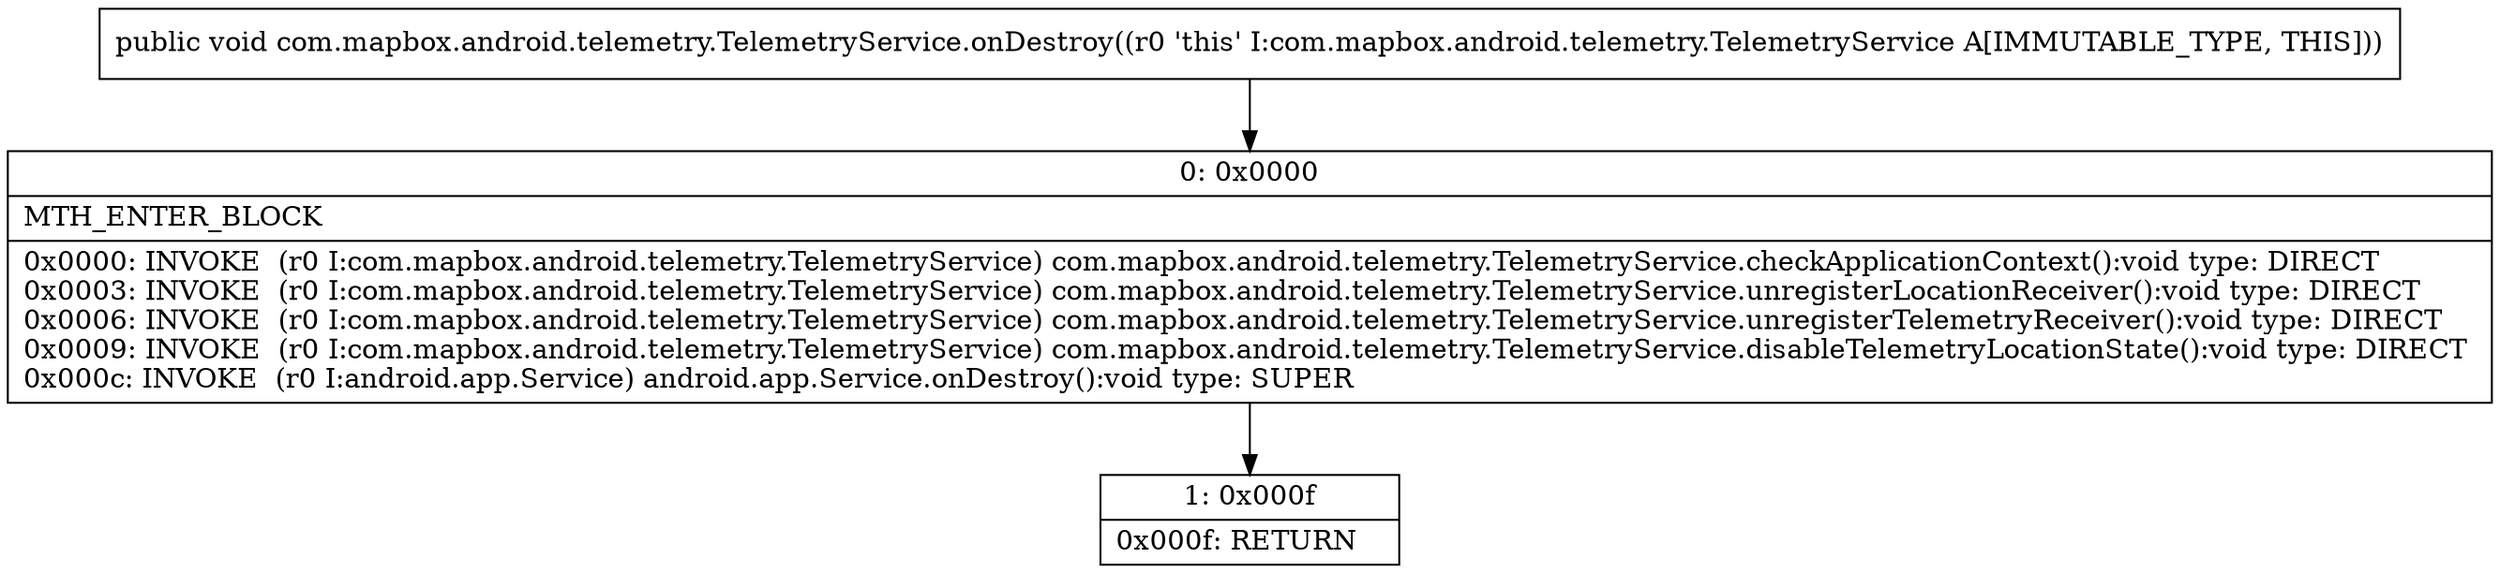 digraph "CFG forcom.mapbox.android.telemetry.TelemetryService.onDestroy()V" {
Node_0 [shape=record,label="{0\:\ 0x0000|MTH_ENTER_BLOCK\l|0x0000: INVOKE  (r0 I:com.mapbox.android.telemetry.TelemetryService) com.mapbox.android.telemetry.TelemetryService.checkApplicationContext():void type: DIRECT \l0x0003: INVOKE  (r0 I:com.mapbox.android.telemetry.TelemetryService) com.mapbox.android.telemetry.TelemetryService.unregisterLocationReceiver():void type: DIRECT \l0x0006: INVOKE  (r0 I:com.mapbox.android.telemetry.TelemetryService) com.mapbox.android.telemetry.TelemetryService.unregisterTelemetryReceiver():void type: DIRECT \l0x0009: INVOKE  (r0 I:com.mapbox.android.telemetry.TelemetryService) com.mapbox.android.telemetry.TelemetryService.disableTelemetryLocationState():void type: DIRECT \l0x000c: INVOKE  (r0 I:android.app.Service) android.app.Service.onDestroy():void type: SUPER \l}"];
Node_1 [shape=record,label="{1\:\ 0x000f|0x000f: RETURN   \l}"];
MethodNode[shape=record,label="{public void com.mapbox.android.telemetry.TelemetryService.onDestroy((r0 'this' I:com.mapbox.android.telemetry.TelemetryService A[IMMUTABLE_TYPE, THIS])) }"];
MethodNode -> Node_0;
Node_0 -> Node_1;
}

